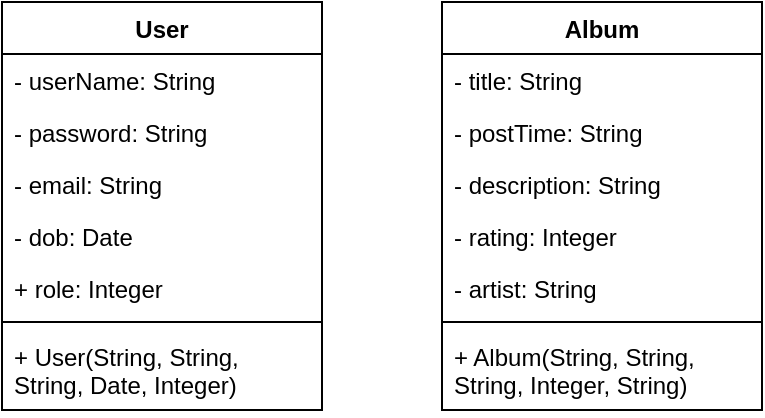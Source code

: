 <mxfile version="13.3.5" type="device"><diagram name="Page-1" id="e7e014a7-5840-1c2e-5031-d8a46d1fe8dd"><mxGraphModel dx="1086" dy="806" grid="1" gridSize="10" guides="1" tooltips="1" connect="1" arrows="1" fold="1" page="1" pageScale="1" pageWidth="1169" pageHeight="826" background="#ffffff" math="0" shadow="0"><root><mxCell id="0"/><mxCell id="1" parent="0"/><mxCell id="e_AiuuGozxFGCWC90GwM-41" value="User" style="swimlane;fontStyle=1;align=center;verticalAlign=top;childLayout=stackLayout;horizontal=1;startSize=26;horizontalStack=0;resizeParent=1;resizeParentMax=0;resizeLast=0;collapsible=1;marginBottom=0;" parent="1" vertex="1"><mxGeometry x="60" y="40" width="160" height="204" as="geometry"/></mxCell><mxCell id="e_AiuuGozxFGCWC90GwM-42" value="- userName: String" style="text;strokeColor=none;fillColor=none;align=left;verticalAlign=top;spacingLeft=4;spacingRight=4;overflow=hidden;rotatable=0;points=[[0,0.5],[1,0.5]];portConstraint=eastwest;" parent="e_AiuuGozxFGCWC90GwM-41" vertex="1"><mxGeometry y="26" width="160" height="26" as="geometry"/></mxCell><mxCell id="e_AiuuGozxFGCWC90GwM-45" value="- password: String" style="text;strokeColor=none;fillColor=none;align=left;verticalAlign=top;spacingLeft=4;spacingRight=4;overflow=hidden;rotatable=0;points=[[0,0.5],[1,0.5]];portConstraint=eastwest;" parent="e_AiuuGozxFGCWC90GwM-41" vertex="1"><mxGeometry y="52" width="160" height="26" as="geometry"/></mxCell><mxCell id="e_AiuuGozxFGCWC90GwM-47" value="- email: String" style="text;strokeColor=none;fillColor=none;align=left;verticalAlign=top;spacingLeft=4;spacingRight=4;overflow=hidden;rotatable=0;points=[[0,0.5],[1,0.5]];portConstraint=eastwest;" parent="e_AiuuGozxFGCWC90GwM-41" vertex="1"><mxGeometry y="78" width="160" height="26" as="geometry"/></mxCell><mxCell id="e_AiuuGozxFGCWC90GwM-48" value="- dob: Date" style="text;strokeColor=none;fillColor=none;align=left;verticalAlign=top;spacingLeft=4;spacingRight=4;overflow=hidden;rotatable=0;points=[[0,0.5],[1,0.5]];portConstraint=eastwest;" parent="e_AiuuGozxFGCWC90GwM-41" vertex="1"><mxGeometry y="104" width="160" height="26" as="geometry"/></mxCell><mxCell id="e_AiuuGozxFGCWC90GwM-55" value="+ role: Integer" style="text;strokeColor=none;fillColor=none;align=left;verticalAlign=top;spacingLeft=4;spacingRight=4;overflow=hidden;rotatable=0;points=[[0,0.5],[1,0.5]];portConstraint=eastwest;" parent="e_AiuuGozxFGCWC90GwM-41" vertex="1"><mxGeometry y="130" width="160" height="26" as="geometry"/></mxCell><mxCell id="e_AiuuGozxFGCWC90GwM-43" value="" style="line;strokeWidth=1;fillColor=none;align=left;verticalAlign=middle;spacingTop=-1;spacingLeft=3;spacingRight=3;rotatable=0;labelPosition=right;points=[];portConstraint=eastwest;" parent="e_AiuuGozxFGCWC90GwM-41" vertex="1"><mxGeometry y="156" width="160" height="8" as="geometry"/></mxCell><mxCell id="e_AiuuGozxFGCWC90GwM-44" value="+ User(String, String, String, Date, Integer)&#10;" style="text;strokeColor=none;fillColor=none;align=left;verticalAlign=top;spacingLeft=4;spacingRight=4;overflow=hidden;rotatable=0;points=[[0,0.5],[1,0.5]];portConstraint=eastwest;whiteSpace=wrap;" parent="e_AiuuGozxFGCWC90GwM-41" vertex="1"><mxGeometry y="164" width="160" height="40" as="geometry"/></mxCell><mxCell id="e_AiuuGozxFGCWC90GwM-50" value="Album" style="swimlane;fontStyle=1;align=center;verticalAlign=top;childLayout=stackLayout;horizontal=1;startSize=26;horizontalStack=0;resizeParent=1;resizeParentMax=0;resizeLast=0;collapsible=1;marginBottom=0;" parent="1" vertex="1"><mxGeometry x="280" y="40" width="160" height="204" as="geometry"/></mxCell><mxCell id="e_AiuuGozxFGCWC90GwM-51" value="- title: String" style="text;strokeColor=none;fillColor=none;align=left;verticalAlign=top;spacingLeft=4;spacingRight=4;overflow=hidden;rotatable=0;points=[[0,0.5],[1,0.5]];portConstraint=eastwest;" parent="e_AiuuGozxFGCWC90GwM-50" vertex="1"><mxGeometry y="26" width="160" height="26" as="geometry"/></mxCell><mxCell id="e_AiuuGozxFGCWC90GwM-54" value="- postTime: String" style="text;strokeColor=none;fillColor=none;align=left;verticalAlign=top;spacingLeft=4;spacingRight=4;overflow=hidden;rotatable=0;points=[[0,0.5],[1,0.5]];portConstraint=eastwest;" parent="e_AiuuGozxFGCWC90GwM-50" vertex="1"><mxGeometry y="52" width="160" height="26" as="geometry"/></mxCell><mxCell id="e_AiuuGozxFGCWC90GwM-56" value="- description: String" style="text;strokeColor=none;fillColor=none;align=left;verticalAlign=top;spacingLeft=4;spacingRight=4;overflow=hidden;rotatable=0;points=[[0,0.5],[1,0.5]];portConstraint=eastwest;" parent="e_AiuuGozxFGCWC90GwM-50" vertex="1"><mxGeometry y="78" width="160" height="26" as="geometry"/></mxCell><mxCell id="e_AiuuGozxFGCWC90GwM-57" value="- rating: Integer" style="text;strokeColor=none;fillColor=none;align=left;verticalAlign=top;spacingLeft=4;spacingRight=4;overflow=hidden;rotatable=0;points=[[0,0.5],[1,0.5]];portConstraint=eastwest;" parent="e_AiuuGozxFGCWC90GwM-50" vertex="1"><mxGeometry y="104" width="160" height="26" as="geometry"/></mxCell><mxCell id="e_AiuuGozxFGCWC90GwM-58" value="- artist: String" style="text;strokeColor=none;fillColor=none;align=left;verticalAlign=top;spacingLeft=4;spacingRight=4;overflow=hidden;rotatable=0;points=[[0,0.5],[1,0.5]];portConstraint=eastwest;" parent="e_AiuuGozxFGCWC90GwM-50" vertex="1"><mxGeometry y="130" width="160" height="26" as="geometry"/></mxCell><mxCell id="e_AiuuGozxFGCWC90GwM-52" value="" style="line;strokeWidth=1;fillColor=none;align=left;verticalAlign=middle;spacingTop=-1;spacingLeft=3;spacingRight=3;rotatable=0;labelPosition=right;points=[];portConstraint=eastwest;" parent="e_AiuuGozxFGCWC90GwM-50" vertex="1"><mxGeometry y="156" width="160" height="8" as="geometry"/></mxCell><mxCell id="e_AiuuGozxFGCWC90GwM-53" value="+ Album(String, String, String, Integer, String)" style="text;strokeColor=none;fillColor=none;align=left;verticalAlign=top;spacingLeft=4;spacingRight=4;overflow=hidden;rotatable=0;points=[[0,0.5],[1,0.5]];portConstraint=eastwest;whiteSpace=wrap;" parent="e_AiuuGozxFGCWC90GwM-50" vertex="1"><mxGeometry y="164" width="160" height="40" as="geometry"/></mxCell></root></mxGraphModel></diagram></mxfile>
